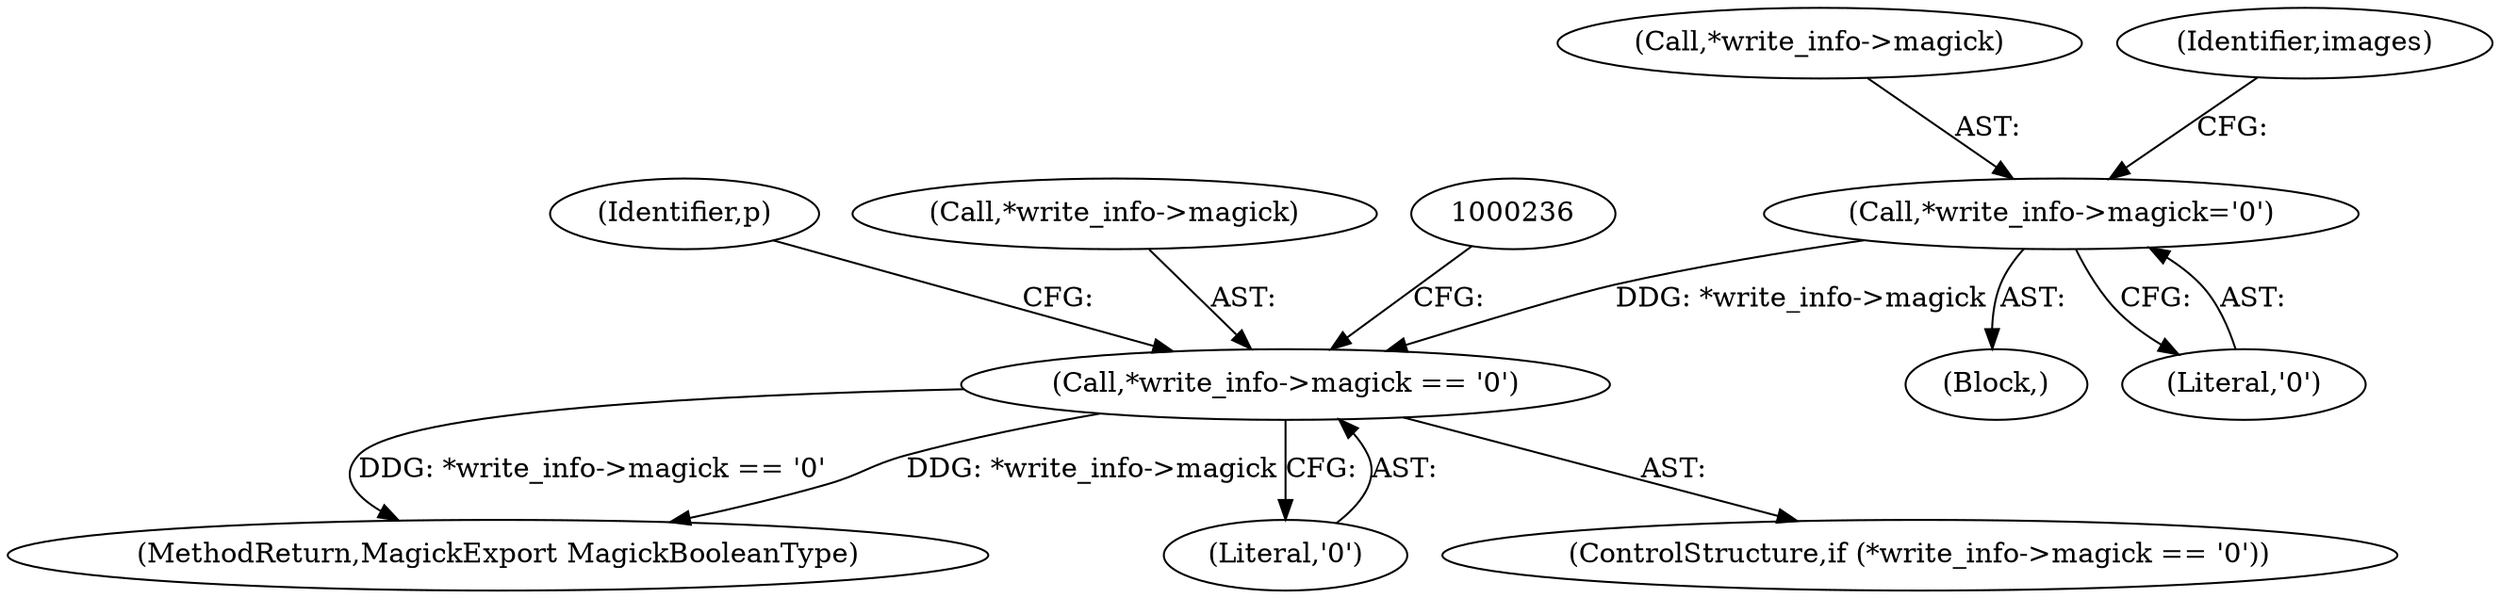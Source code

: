 digraph "0_ImageMagick_5b4bebaa91849c592a8448bc353ab25a54ff8c44@API" {
"1000165" [label="(Call,*write_info->magick='\0')"];
"1000229" [label="(Call,*write_info->magick == '\0')"];
"1000408" [label="(MethodReturn,MagickExport MagickBooleanType)"];
"1000107" [label="(Block,)"];
"1000234" [label="(Literal,'\0')"];
"1000166" [label="(Call,*write_info->magick)"];
"1000165" [label="(Call,*write_info->magick='\0')"];
"1000246" [label="(Identifier,p)"];
"1000172" [label="(Identifier,images)"];
"1000170" [label="(Literal,'\0')"];
"1000229" [label="(Call,*write_info->magick == '\0')"];
"1000228" [label="(ControlStructure,if (*write_info->magick == '\0'))"];
"1000230" [label="(Call,*write_info->magick)"];
"1000165" -> "1000107"  [label="AST: "];
"1000165" -> "1000170"  [label="CFG: "];
"1000166" -> "1000165"  [label="AST: "];
"1000170" -> "1000165"  [label="AST: "];
"1000172" -> "1000165"  [label="CFG: "];
"1000165" -> "1000229"  [label="DDG: *write_info->magick"];
"1000229" -> "1000228"  [label="AST: "];
"1000229" -> "1000234"  [label="CFG: "];
"1000230" -> "1000229"  [label="AST: "];
"1000234" -> "1000229"  [label="AST: "];
"1000236" -> "1000229"  [label="CFG: "];
"1000246" -> "1000229"  [label="CFG: "];
"1000229" -> "1000408"  [label="DDG: *write_info->magick == '\0'"];
"1000229" -> "1000408"  [label="DDG: *write_info->magick"];
}
